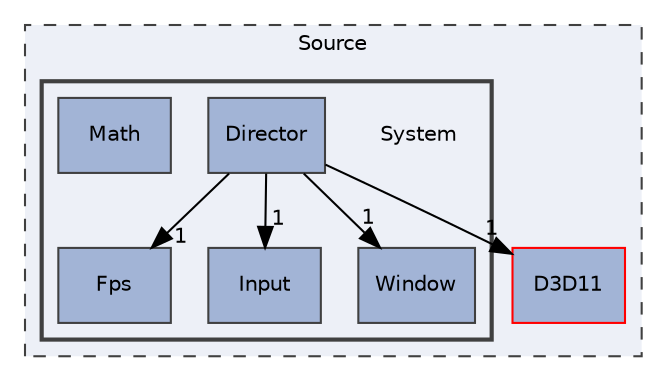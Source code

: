 digraph "C:/Users/shiih/Desktop/kiyosumi/DX11Template/Source/System"
{
 // LATEX_PDF_SIZE
  edge [fontname="Helvetica",fontsize="10",labelfontname="Helvetica",labelfontsize="10"];
  node [fontname="Helvetica",fontsize="10",shape=record];
  compound=true
  subgraph clusterdir_74389ed8173ad57b461b9d623a1f3867 {
    graph [ bgcolor="#edf0f7", pencolor="grey25", style="filled,dashed,", label="Source", fontname="Helvetica", fontsize="10", URL="dir_74389ed8173ad57b461b9d623a1f3867.html"]
  dir_d6f806a0f8acb4e9216b2e39be4b704c [shape=box, label="D3D11", style="filled,", fillcolor="#a2b4d6", color="red", URL="dir_d6f806a0f8acb4e9216b2e39be4b704c.html"];
  subgraph clusterdir_86602465ad759445696399282595f21f {
    graph [ bgcolor="#edf0f7", pencolor="grey25", style="filled,bold,", label="", fontname="Helvetica", fontsize="10", URL="dir_86602465ad759445696399282595f21f.html"]
    dir_86602465ad759445696399282595f21f [shape=plaintext, label="System"];
  dir_c43e1f77021252f84a344c8b53135135 [shape=box, label="Director", style="filled,", fillcolor="#a2b4d6", color="grey25", URL="dir_c43e1f77021252f84a344c8b53135135.html"];
  dir_c5fd3501db94e4a86d2580e9ca978471 [shape=box, label="Fps", style="filled,", fillcolor="#a2b4d6", color="grey25", URL="dir_c5fd3501db94e4a86d2580e9ca978471.html"];
  dir_c37fac1c762baea9f0d5f2703e39f669 [shape=box, label="Input", style="filled,", fillcolor="#a2b4d6", color="grey25", URL="dir_c37fac1c762baea9f0d5f2703e39f669.html"];
  dir_00828893de289e1f2c25c5ace4268677 [shape=box, label="Math", style="filled,", fillcolor="#a2b4d6", color="grey25", URL="dir_00828893de289e1f2c25c5ace4268677.html"];
  dir_be535239644790434c451df8c89846dd [shape=box, label="Window", style="filled,", fillcolor="#a2b4d6", color="grey25", URL="dir_be535239644790434c451df8c89846dd.html"];
  }
  }
  dir_c43e1f77021252f84a344c8b53135135->dir_be535239644790434c451df8c89846dd [headlabel="1", labeldistance=1.5 headhref="dir_000003_000017.html"];
  dir_c43e1f77021252f84a344c8b53135135->dir_c37fac1c762baea9f0d5f2703e39f669 [headlabel="1", labeldistance=1.5 headhref="dir_000003_000006.html"];
  dir_c43e1f77021252f84a344c8b53135135->dir_c5fd3501db94e4a86d2580e9ca978471 [headlabel="1", labeldistance=1.5 headhref="dir_000003_000004.html"];
  dir_c43e1f77021252f84a344c8b53135135->dir_d6f806a0f8acb4e9216b2e39be4b704c [headlabel="1", labeldistance=1.5 headhref="dir_000003_000002.html"];
}
